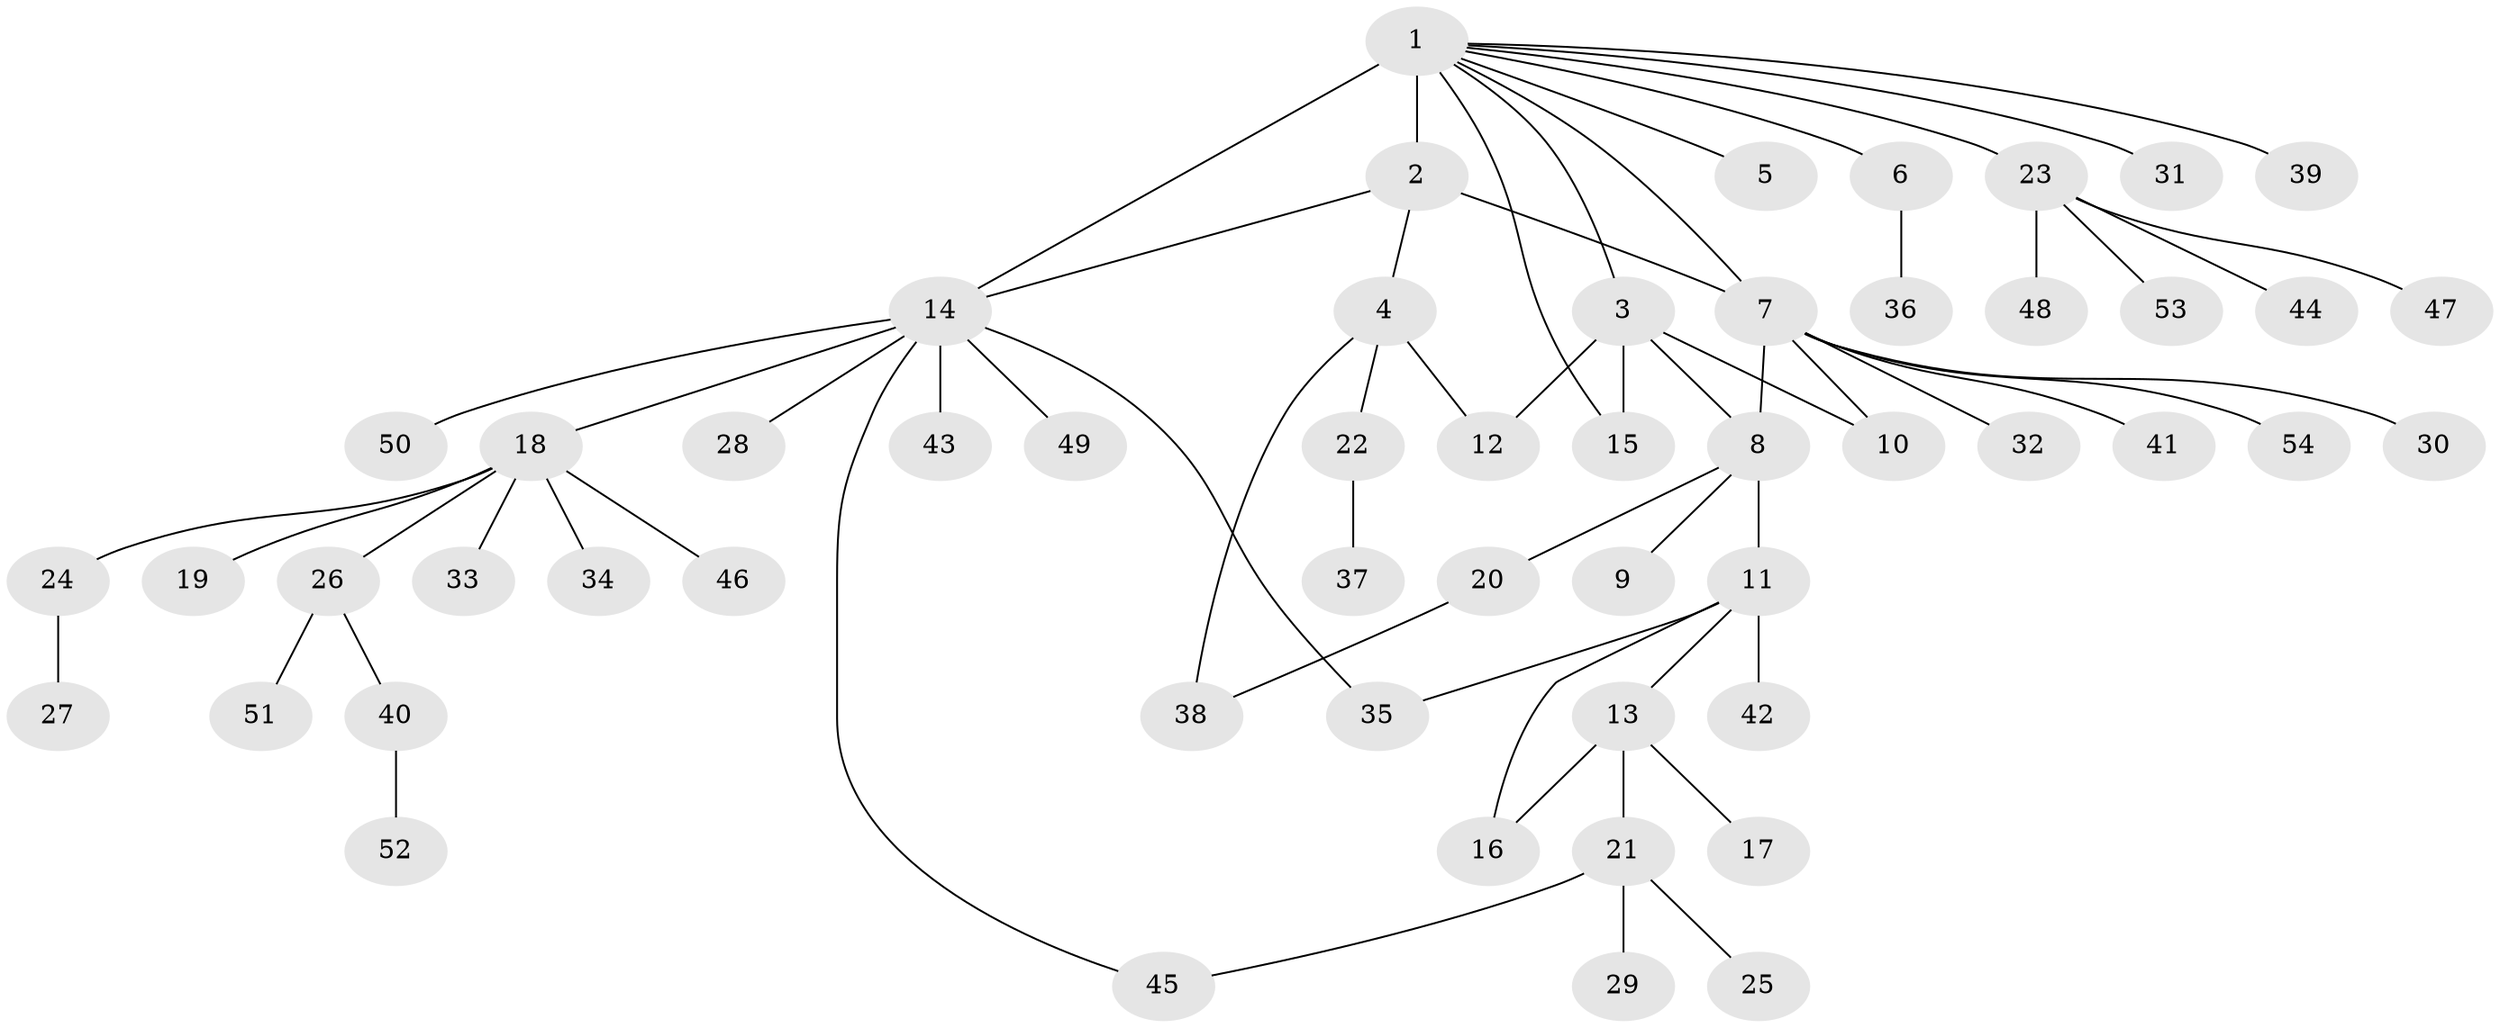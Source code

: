 // original degree distribution, {24: 0.009523809523809525, 2: 0.20952380952380953, 11: 0.009523809523809525, 5: 0.01904761904761905, 1: 0.6095238095238096, 3: 0.06666666666666667, 10: 0.01904761904761905, 6: 0.02857142857142857, 8: 0.01904761904761905, 4: 0.009523809523809525}
// Generated by graph-tools (version 1.1) at 2025/35/03/09/25 02:35:42]
// undirected, 54 vertices, 63 edges
graph export_dot {
graph [start="1"]
  node [color=gray90,style=filled];
  1;
  2;
  3;
  4;
  5;
  6;
  7;
  8;
  9;
  10;
  11;
  12;
  13;
  14;
  15;
  16;
  17;
  18;
  19;
  20;
  21;
  22;
  23;
  24;
  25;
  26;
  27;
  28;
  29;
  30;
  31;
  32;
  33;
  34;
  35;
  36;
  37;
  38;
  39;
  40;
  41;
  42;
  43;
  44;
  45;
  46;
  47;
  48;
  49;
  50;
  51;
  52;
  53;
  54;
  1 -- 2 [weight=12.0];
  1 -- 3 [weight=1.0];
  1 -- 5 [weight=1.0];
  1 -- 6 [weight=1.0];
  1 -- 7 [weight=1.0];
  1 -- 14 [weight=1.0];
  1 -- 15 [weight=1.0];
  1 -- 23 [weight=1.0];
  1 -- 31 [weight=1.0];
  1 -- 39 [weight=1.0];
  2 -- 4 [weight=1.0];
  2 -- 7 [weight=1.0];
  2 -- 14 [weight=1.0];
  3 -- 8 [weight=1.0];
  3 -- 10 [weight=1.0];
  3 -- 12 [weight=1.0];
  3 -- 15 [weight=6.0];
  4 -- 12 [weight=1.0];
  4 -- 22 [weight=1.0];
  4 -- 38 [weight=1.0];
  6 -- 36 [weight=1.0];
  7 -- 8 [weight=1.0];
  7 -- 10 [weight=1.0];
  7 -- 30 [weight=1.0];
  7 -- 32 [weight=1.0];
  7 -- 41 [weight=1.0];
  7 -- 54 [weight=1.0];
  8 -- 9 [weight=1.0];
  8 -- 11 [weight=1.0];
  8 -- 20 [weight=1.0];
  11 -- 13 [weight=1.0];
  11 -- 16 [weight=1.0];
  11 -- 35 [weight=1.0];
  11 -- 42 [weight=3.0];
  13 -- 16 [weight=1.0];
  13 -- 17 [weight=1.0];
  13 -- 21 [weight=1.0];
  14 -- 18 [weight=1.0];
  14 -- 28 [weight=1.0];
  14 -- 35 [weight=1.0];
  14 -- 43 [weight=1.0];
  14 -- 45 [weight=1.0];
  14 -- 49 [weight=1.0];
  14 -- 50 [weight=1.0];
  18 -- 19 [weight=1.0];
  18 -- 24 [weight=1.0];
  18 -- 26 [weight=1.0];
  18 -- 33 [weight=1.0];
  18 -- 34 [weight=1.0];
  18 -- 46 [weight=1.0];
  20 -- 38 [weight=1.0];
  21 -- 25 [weight=1.0];
  21 -- 29 [weight=2.0];
  21 -- 45 [weight=1.0];
  22 -- 37 [weight=1.0];
  23 -- 44 [weight=1.0];
  23 -- 47 [weight=1.0];
  23 -- 48 [weight=1.0];
  23 -- 53 [weight=1.0];
  24 -- 27 [weight=1.0];
  26 -- 40 [weight=1.0];
  26 -- 51 [weight=1.0];
  40 -- 52 [weight=1.0];
}
